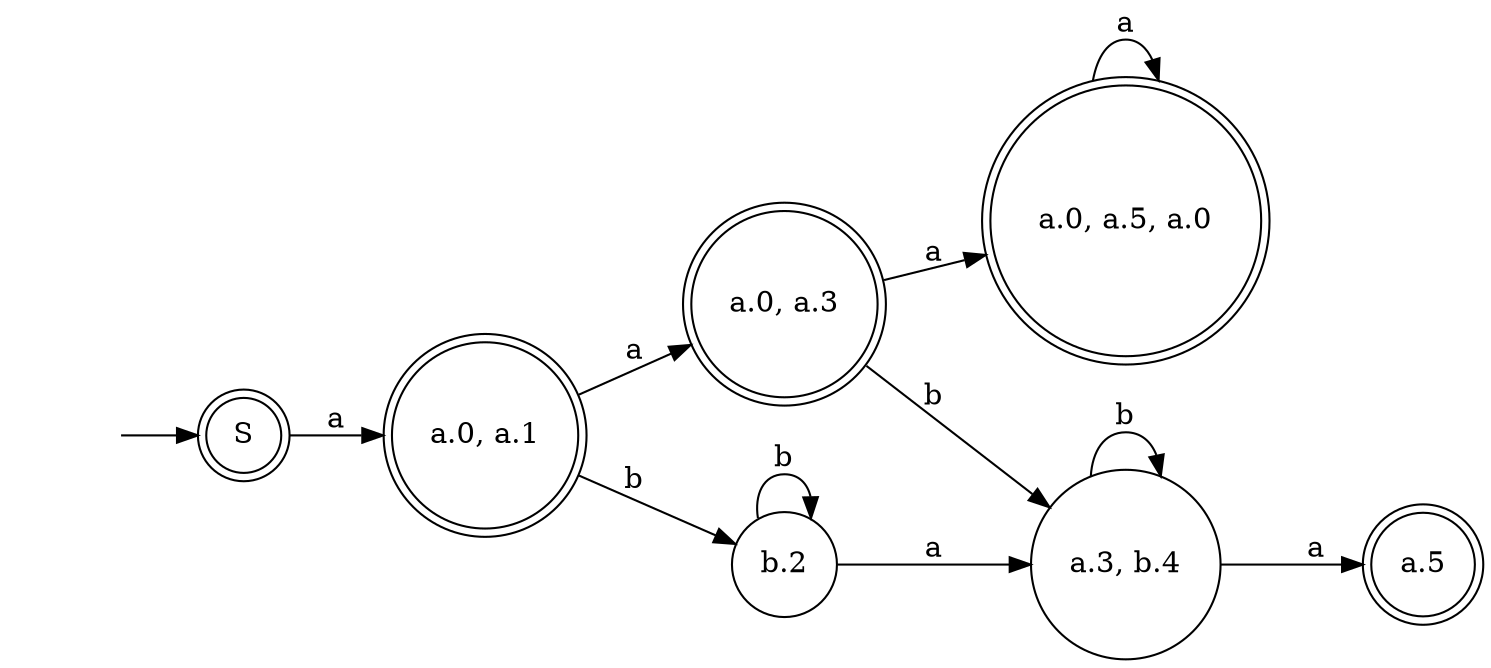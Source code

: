 digraph {
	rankdir = LR
	dummy [label = "", shape = none]
	0 [label = "a.3, b.4", shape = circle]
	1 [label = "a.0, a.5, a.0", shape = doublecircle]
	2 [label = "S", shape = doublecircle]
	3 [label = "a.0, a.1", shape = doublecircle]
	4 [label = "a.0, a.3", shape = doublecircle]
	5 [label = "b.2", shape = circle]
	6 [label = "a.5", shape = doublecircle]
	dummy -> 2
	0 -> 6 [label = "a"]
	0 -> 0 [label = "b"]
	1 -> 1 [label = "a"]
	2 -> 3 [label = "a"]
	3 -> 4 [label = "a"]
	3 -> 5 [label = "b"]
	4 -> 1 [label = "a"]
	4 -> 0 [label = "b"]
	5 -> 0 [label = "a"]
	5 -> 5 [label = "b"]
}
